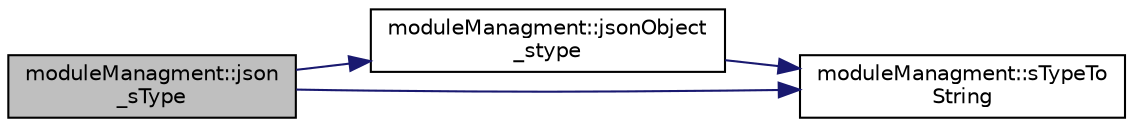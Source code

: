 digraph "moduleManagment::json_sType"
{
 // LATEX_PDF_SIZE
  edge [fontname="Helvetica",fontsize="10",labelfontname="Helvetica",labelfontsize="10"];
  node [fontname="Helvetica",fontsize="10",shape=record];
  rankdir="LR";
  Node1 [label="moduleManagment::json\l_sType",height=0.2,width=0.4,color="black", fillcolor="grey75", style="filled", fontcolor="black",tooltip=" "];
  Node1 -> Node2 [color="midnightblue",fontsize="10",style="solid",fontname="Helvetica"];
  Node2 [label="moduleManagment::jsonObject\l_stype",height=0.2,width=0.4,color="black", fillcolor="white", style="filled",URL="$classmodule_managment.html#aefb248eb4d84e7902dc7b8d5e23048db",tooltip=" "];
  Node2 -> Node3 [color="midnightblue",fontsize="10",style="solid",fontname="Helvetica"];
  Node3 [label="moduleManagment::sTypeTo\lString",height=0.2,width=0.4,color="black", fillcolor="white", style="filled",URL="$classmodule_managment.html#ab5e650af857a8d17a9136df7b72e2a78",tooltip=" "];
  Node1 -> Node3 [color="midnightblue",fontsize="10",style="solid",fontname="Helvetica"];
}
